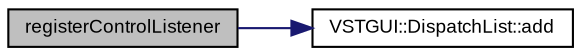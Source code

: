 digraph "registerControlListener"
{
  bgcolor="transparent";
  edge [fontname="Arial",fontsize="9",labelfontname="Arial",labelfontsize="9"];
  node [fontname="Arial",fontsize="9",shape=record];
  rankdir="LR";
  Node1 [label="registerControlListener",height=0.2,width=0.4,color="black", fillcolor="grey75", style="filled" fontcolor="black"];
  Node1 -> Node2 [color="midnightblue",fontsize="9",style="solid",fontname="Arial"];
  Node2 [label="VSTGUI::DispatchList::add",height=0.2,width=0.4,color="black",URL="$class_v_s_t_g_u_i_1_1_dispatch_list.html#ae5e7961583b6a941534052a0dc3f4ff2"];
}
